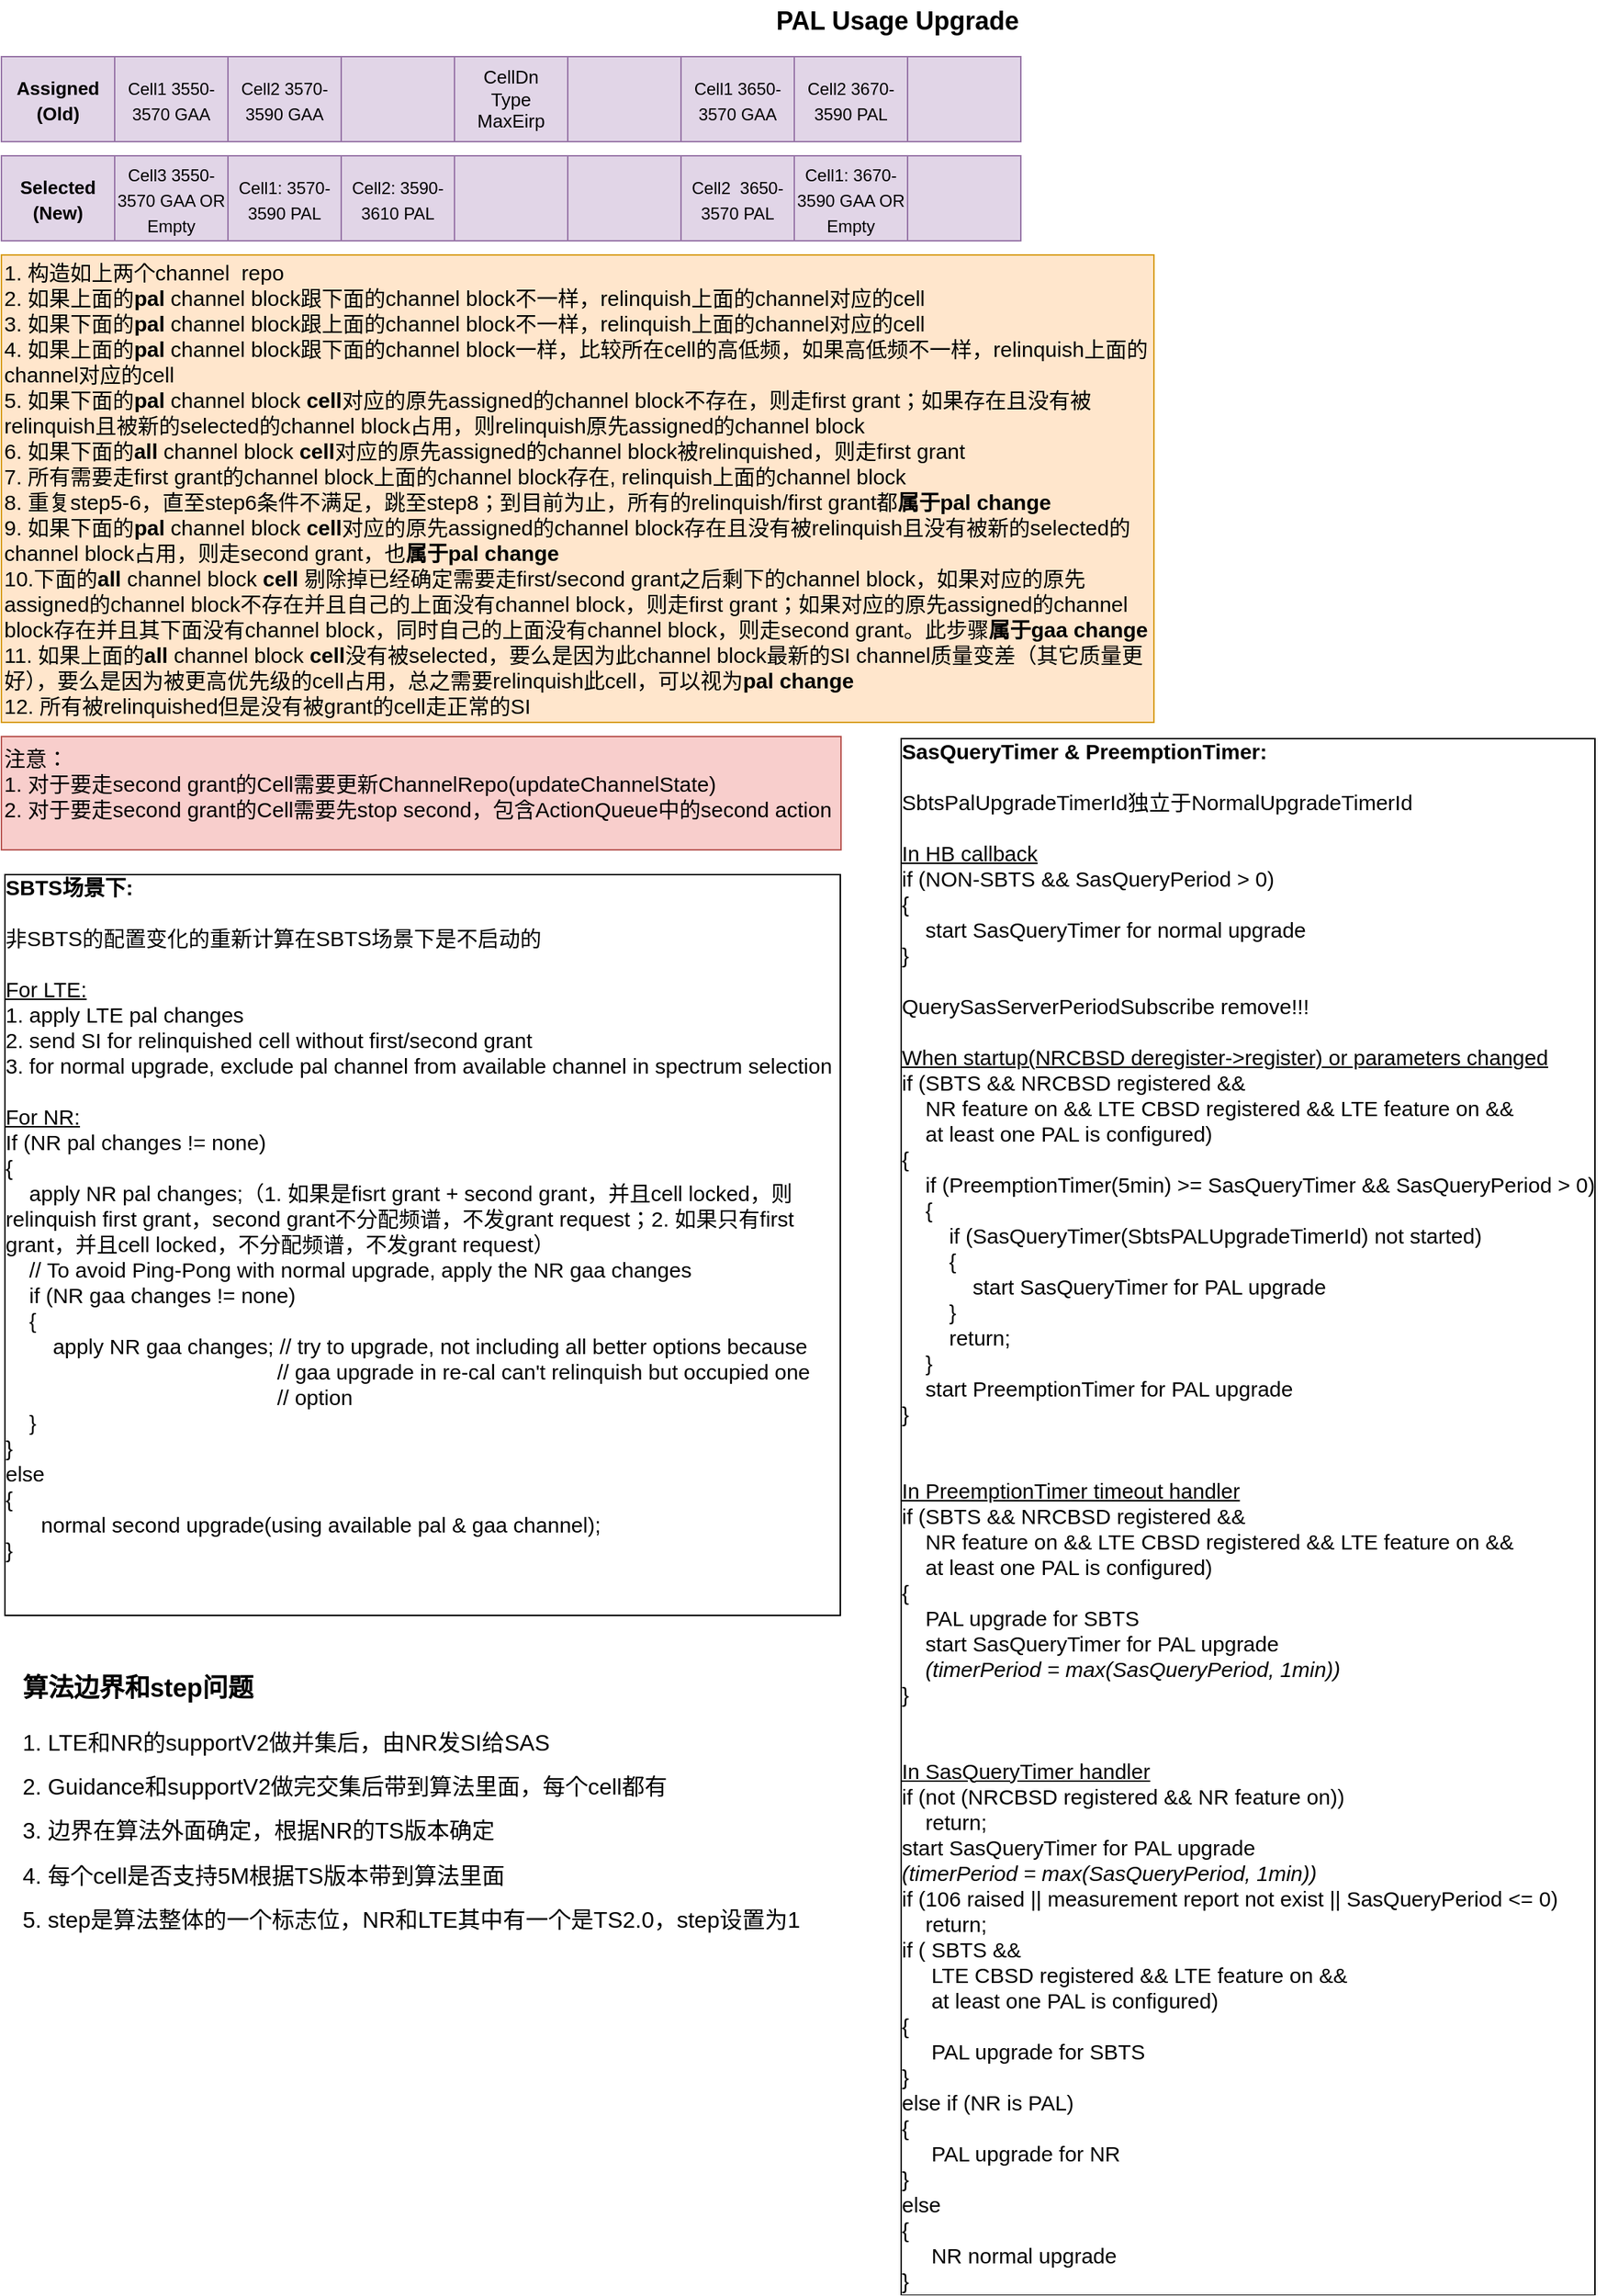 <mxfile version="18.1.3" type="github">
  <diagram id="I7b-DVMGUag0UUCmyViW" name="Page-1">
    <mxGraphModel dx="1422" dy="762" grid="1" gridSize="10" guides="1" tooltips="1" connect="1" arrows="1" fold="1" page="1" pageScale="1" pageWidth="1169" pageHeight="1654" math="0" shadow="0">
      <root>
        <mxCell id="0" />
        <mxCell id="1" parent="0" />
        <mxCell id="0SPUhZUTOxkxkWTP6AR3-1" value="1. 构造如上两个channel&amp;nbsp; repo&lt;br&gt;2. 如果上面的&lt;b&gt;pal &lt;/b&gt;channel block跟下面的channel block不一样，relinquish上面的channel对应的cell&lt;br&gt;3. 如果下面的&lt;b&gt;pal &lt;/b&gt;channel block跟上面的channel block不一样，relinquish上面的channel对应的cell&lt;br&gt;4. 如果上面的&lt;b&gt;pal &lt;/b&gt;channel block跟下面的channel block一样，比较所在cell的高低频，如果高低频不一样，relinquish上面的channel对应的cell&lt;br&gt;5. 如果下面的&lt;b&gt;pal &lt;/b&gt;channel block &lt;b&gt;cell&lt;/b&gt;对应的原先assigned的channel block不存在，则走first grant；如果存在且没有被relinquish且被新的selected的channel block占用，则relinquish原先assigned的channel block&lt;br&gt;6. 如果下面的&lt;b&gt;all &lt;/b&gt;channel block &lt;b&gt;cell&lt;/b&gt;对应的原先assigned的channel block被relinquished，则走first grant&lt;br&gt;7. 所有需要走first grant的channel block上面的channel block存在, relinquish上面的channel block&lt;br&gt;8. 重复step5-6，直至step6条件不满足，跳至step8；到目前为止，所有的relinquish/first grant都&lt;b&gt;属于pal change&lt;/b&gt;&lt;br&gt;9. 如果下面的&lt;b&gt;pal &lt;/b&gt;channel block &lt;b&gt;cell&lt;/b&gt;对应的原先assigned的channel block存在且没有被relinquish且没有被新的selected的channel block占用，则走second grant，也&lt;b&gt;属于pal change&lt;/b&gt;&lt;br&gt;10.下面的&lt;b&gt;all &lt;/b&gt;channel block &lt;b&gt;cell &lt;/b&gt;剔除掉已经确定需要走first/second grant之后剩下的channel block，如果对应的原先assigned的channel block不存在并且自己的上面没有channel block，则走first grant；如果对应的原先assigned的channel block存在并且其下面没有channel block，同时自己的上面没有channel block，则走second grant。此步骤&lt;b&gt;属于gaa change&lt;/b&gt;&lt;br&gt;11. 如果上面的&lt;b&gt;all&amp;nbsp;&lt;/b&gt;channel block &lt;b&gt;cell&lt;/b&gt;没有被selected，要么是因为此channel block最新的SI channel质量变差（其它质量更好），要么是因为被更高优先级的cell占用，总之需要relinquish此cell，可以视为&lt;b&gt;pal change&lt;/b&gt;&lt;br&gt;12. 所有被relinquished但是没有被grant的cell走正常的SI" style="rounded=0;whiteSpace=wrap;html=1;align=left;fontSize=15;fillColor=#ffe6cc;strokeColor=#d79b00;fontFamily=Helvetica;" parent="1" vertex="1">
          <mxGeometry x="7" y="190" width="814" height="330" as="geometry" />
        </mxCell>
        <mxCell id="0SPUhZUTOxkxkWTP6AR3-2" value="&lt;b&gt;&lt;span style=&quot;font-size: 13px;&quot;&gt;Assigned&lt;/span&gt;&lt;br style=&quot;font-size: 13px;&quot;&gt;&lt;span style=&quot;font-size: 13px;&quot;&gt;(Old)&lt;/span&gt;&lt;/b&gt;" style="rounded=0;whiteSpace=wrap;html=1;fontSize=15;align=center;verticalAlign=middle;fillColor=#e1d5e7;strokeColor=#9673a6;fontFamily=Helvetica;" parent="1" vertex="1">
          <mxGeometry x="7" y="50" width="80" height="60" as="geometry" />
        </mxCell>
        <mxCell id="0SPUhZUTOxkxkWTP6AR3-3" value="&lt;span style=&quot;font-size: 12px&quot;&gt;Cell1 3550-3570 GAA&lt;/span&gt;" style="rounded=0;whiteSpace=wrap;html=1;fontSize=15;align=center;verticalAlign=middle;fillColor=#e1d5e7;strokeColor=#9673a6;fontFamily=Helvetica;" parent="1" vertex="1">
          <mxGeometry x="87" y="50" width="80" height="60" as="geometry" />
        </mxCell>
        <mxCell id="0SPUhZUTOxkxkWTP6AR3-4" value="&lt;span style=&quot;font-size: 12px&quot;&gt;Cell2 3570-3590 GAA&lt;/span&gt;" style="rounded=0;whiteSpace=wrap;html=1;fontSize=15;align=center;verticalAlign=middle;fillColor=#e1d5e7;strokeColor=#9673a6;fontFamily=Helvetica;" parent="1" vertex="1">
          <mxGeometry x="167" y="50" width="80" height="60" as="geometry" />
        </mxCell>
        <mxCell id="0SPUhZUTOxkxkWTP6AR3-5" value="" style="rounded=0;whiteSpace=wrap;html=1;fontSize=15;align=center;verticalAlign=middle;fillColor=#e1d5e7;strokeColor=#9673a6;fontFamily=Helvetica;" parent="1" vertex="1">
          <mxGeometry x="247" y="50" width="80" height="60" as="geometry" />
        </mxCell>
        <mxCell id="0SPUhZUTOxkxkWTP6AR3-6" value="CellDn&lt;br&gt;Type&lt;br style=&quot;font-size: 13px&quot;&gt;MaxEirp" style="rounded=0;whiteSpace=wrap;html=1;fontSize=13;align=center;fontStyle=0;verticalAlign=middle;fillColor=#e1d5e7;strokeColor=#9673a6;fontFamily=Helvetica;" parent="1" vertex="1">
          <mxGeometry x="327" y="50" width="80" height="60" as="geometry" />
        </mxCell>
        <mxCell id="0SPUhZUTOxkxkWTP6AR3-7" value="" style="rounded=0;whiteSpace=wrap;html=1;fontSize=15;align=center;verticalAlign=middle;fillColor=#e1d5e7;strokeColor=#9673a6;fontFamily=Helvetica;" parent="1" vertex="1">
          <mxGeometry x="407" y="50" width="80" height="60" as="geometry" />
        </mxCell>
        <mxCell id="0SPUhZUTOxkxkWTP6AR3-8" value="&lt;span style=&quot;font-size: 12px&quot;&gt;Cell1 3650-3570 GAA&lt;/span&gt;" style="rounded=0;whiteSpace=wrap;html=1;fontSize=15;align=center;verticalAlign=middle;fillColor=#e1d5e7;strokeColor=#9673a6;fontFamily=Helvetica;" parent="1" vertex="1">
          <mxGeometry x="487" y="50" width="80" height="60" as="geometry" />
        </mxCell>
        <mxCell id="0SPUhZUTOxkxkWTP6AR3-9" value="&lt;span style=&quot;font-size: 12px&quot;&gt;Cell2 3670-3590 PAL&lt;/span&gt;" style="rounded=0;whiteSpace=wrap;html=1;fontSize=15;align=center;verticalAlign=middle;fillColor=#e1d5e7;strokeColor=#9673a6;fontFamily=Helvetica;" parent="1" vertex="1">
          <mxGeometry x="567" y="50" width="80" height="60" as="geometry" />
        </mxCell>
        <mxCell id="0SPUhZUTOxkxkWTP6AR3-10" value="" style="rounded=0;whiteSpace=wrap;html=1;fontSize=15;align=center;verticalAlign=middle;fillColor=#e1d5e7;strokeColor=#9673a6;fontFamily=Helvetica;" parent="1" vertex="1">
          <mxGeometry x="647" y="50" width="80" height="60" as="geometry" />
        </mxCell>
        <mxCell id="0SPUhZUTOxkxkWTP6AR3-11" value="&lt;b&gt;&lt;span style=&quot;font-size: 13px;&quot;&gt;Selected&lt;/span&gt;&lt;br style=&quot;font-size: 13px;&quot;&gt;&lt;span style=&quot;font-size: 13px;&quot;&gt;(New)&lt;/span&gt;&lt;/b&gt;" style="rounded=0;whiteSpace=wrap;html=1;fontSize=15;align=center;verticalAlign=middle;fillColor=#e1d5e7;strokeColor=#9673a6;fontFamily=Helvetica;" parent="1" vertex="1">
          <mxGeometry x="7" y="120" width="80" height="60" as="geometry" />
        </mxCell>
        <mxCell id="0SPUhZUTOxkxkWTP6AR3-12" value="&lt;span style=&quot;font-size: 12px&quot;&gt;Cell3 3550-3570 GAA OR&lt;br&gt;Empty&lt;br&gt;&lt;/span&gt;" style="rounded=0;whiteSpace=wrap;html=1;fontSize=15;align=center;verticalAlign=middle;fillColor=#e1d5e7;strokeColor=#9673a6;fontFamily=Helvetica;" parent="1" vertex="1">
          <mxGeometry x="87" y="120" width="80" height="60" as="geometry" />
        </mxCell>
        <mxCell id="0SPUhZUTOxkxkWTP6AR3-13" value="&lt;span style=&quot;font-size: 12px&quot;&gt;Cell1: 3570-3590 PAL&lt;/span&gt;" style="rounded=0;whiteSpace=wrap;html=1;fontSize=15;align=center;verticalAlign=middle;fillColor=#e1d5e7;strokeColor=#9673a6;fontFamily=Helvetica;" parent="1" vertex="1">
          <mxGeometry x="167" y="120" width="80" height="60" as="geometry" />
        </mxCell>
        <mxCell id="0SPUhZUTOxkxkWTP6AR3-14" value="&lt;span style=&quot;font-size: 12px&quot;&gt;Cell2: 3590-3610 PAL&lt;/span&gt;" style="rounded=0;whiteSpace=wrap;html=1;fontSize=15;align=center;verticalAlign=middle;fillColor=#e1d5e7;strokeColor=#9673a6;fontFamily=Helvetica;" parent="1" vertex="1">
          <mxGeometry x="247" y="120" width="80" height="60" as="geometry" />
        </mxCell>
        <mxCell id="0SPUhZUTOxkxkWTP6AR3-15" value="" style="rounded=0;whiteSpace=wrap;html=1;fontSize=15;align=center;verticalAlign=middle;fillColor=#e1d5e7;strokeColor=#9673a6;fontFamily=Helvetica;" parent="1" vertex="1">
          <mxGeometry x="327" y="120" width="80" height="60" as="geometry" />
        </mxCell>
        <mxCell id="0SPUhZUTOxkxkWTP6AR3-16" value="" style="rounded=0;whiteSpace=wrap;html=1;fontSize=15;align=center;verticalAlign=middle;fillColor=#e1d5e7;strokeColor=#9673a6;fontFamily=Helvetica;" parent="1" vertex="1">
          <mxGeometry x="407" y="120" width="80" height="60" as="geometry" />
        </mxCell>
        <mxCell id="0SPUhZUTOxkxkWTP6AR3-17" value="&lt;font style=&quot;font-size: 12px&quot;&gt;Cell2&amp;nbsp; 3650-3570 PAL&lt;/font&gt;" style="rounded=0;whiteSpace=wrap;html=1;fontSize=15;align=center;verticalAlign=middle;fillColor=#e1d5e7;strokeColor=#9673a6;fontFamily=Helvetica;" parent="1" vertex="1">
          <mxGeometry x="487" y="120" width="80" height="60" as="geometry" />
        </mxCell>
        <mxCell id="0SPUhZUTOxkxkWTP6AR3-18" value="&lt;span style=&quot;font-size: 12px&quot;&gt;Cell1: 3670-3590 GAA OR Empty&lt;/span&gt;" style="rounded=0;whiteSpace=wrap;html=1;fontSize=15;align=center;verticalAlign=middle;fillColor=#e1d5e7;strokeColor=#9673a6;fontFamily=Helvetica;" parent="1" vertex="1">
          <mxGeometry x="567" y="120" width="80" height="60" as="geometry" />
        </mxCell>
        <mxCell id="0SPUhZUTOxkxkWTP6AR3-19" value="" style="rounded=0;whiteSpace=wrap;html=1;fontSize=15;align=center;verticalAlign=middle;fillColor=#e1d5e7;strokeColor=#9673a6;fontFamily=Helvetica;" parent="1" vertex="1">
          <mxGeometry x="647" y="120" width="80" height="60" as="geometry" />
        </mxCell>
        <mxCell id="0SPUhZUTOxkxkWTP6AR3-22" value="PAL Usage Upgrade" style="text;html=1;strokeColor=none;fillColor=none;align=center;verticalAlign=middle;whiteSpace=wrap;rounded=0;fontSize=18;fontColor=#000000;fontStyle=1;fontFamily=Helvetica;" parent="1" vertex="1">
          <mxGeometry x="530" y="10" width="220" height="30" as="geometry" />
        </mxCell>
        <mxCell id="0SPUhZUTOxkxkWTP6AR3-23" value="&lt;font style=&quot;font-size: 15px&quot;&gt;注意：&lt;br&gt;1. 对于要走second grant的Cell需要更新ChannelRepo(updateChannelState)&lt;br&gt;2. 对于要走second grant的Cell需要先stop second，包含ActionQueue中的second action&lt;br&gt;&lt;/font&gt;" style="text;html=1;strokeColor=#b85450;fillColor=#f8cecc;align=left;verticalAlign=top;whiteSpace=wrap;rounded=0;fontSize=14;fontFamily=Helvetica;" parent="1" vertex="1">
          <mxGeometry x="7" y="530" width="593" height="80" as="geometry" />
        </mxCell>
        <mxCell id="e3JJVRDGPqxO4OqVIrgf-2" value="&lt;font style=&quot;font-size: 15px;&quot;&gt;&lt;font style=&quot;font-size: 15px;&quot;&gt;&lt;b style=&quot;&quot;&gt;SBTS场景下:&lt;/b&gt;&lt;br style=&quot;&quot;&gt;&lt;br&gt;非SBTS的配置变化的重新计算在SBTS场景下是不启动的&lt;br&gt;&lt;br&gt;&lt;u style=&quot;&quot;&gt;For LTE:&lt;/u&gt;&lt;br style=&quot;&quot;&gt;1. apply LTE pal changes&lt;br style=&quot;&quot;&gt;2. send SI for relinquished cell without first/second grant&lt;br style=&quot;&quot;&gt;3. for normal upgrade, exclude pal channel from available channel in spectrum selection&amp;nbsp;&lt;br style=&quot;&quot;&gt;&lt;br style=&quot;&quot;&gt;&lt;u style=&quot;&quot;&gt;For NR:&lt;/u&gt;&lt;/font&gt;&lt;br style=&quot;&quot;&gt;If (NR pal changes != none)&lt;br style=&quot;&quot;&gt;{&lt;br style=&quot;&quot;&gt;&amp;nbsp; &amp;nbsp; apply NR pal changes;（1. 如果是fisrt grant + second grant，并且cell locked，则relinquish first grant，second grant不分配频谱，不发grant request；2. 如果只有first grant，并且cell locked，不分配频谱，不发grant request）&lt;br&gt;&amp;nbsp; &amp;nbsp; // To avoid Ping-Pong with normal upgrade, apply the&amp;nbsp;NR gaa changes&lt;br style=&quot;&quot;&gt;&amp;nbsp; &amp;nbsp; if (NR gaa changes != none)&lt;br style=&quot;&quot;&gt;&amp;nbsp; &amp;nbsp; {&lt;br style=&quot;&quot;&gt;&amp;nbsp; &amp;nbsp; &amp;nbsp; &amp;nbsp; apply NR gaa changes; // try to upgrade, not including all better options because&amp;nbsp;&lt;br&gt;&amp;nbsp; &amp;nbsp; &amp;nbsp; &amp;nbsp; &amp;nbsp; &amp;nbsp; &amp;nbsp; &amp;nbsp; &amp;nbsp; &amp;nbsp; &amp;nbsp; &amp;nbsp; &amp;nbsp; &amp;nbsp; &amp;nbsp; &amp;nbsp; &amp;nbsp; &amp;nbsp; &amp;nbsp; &amp;nbsp; &amp;nbsp; &amp;nbsp; &amp;nbsp; // gaa upgrade in re-cal can&#39;t relinquish but occupied one&amp;nbsp; &amp;nbsp; &amp;nbsp; &amp;nbsp; &amp;nbsp; &amp;nbsp; &amp;nbsp; &amp;nbsp; &amp;nbsp; &amp;nbsp; &amp;nbsp; &amp;nbsp; &amp;nbsp; &amp;nbsp; &amp;nbsp; &amp;nbsp; &amp;nbsp; &amp;nbsp; &amp;nbsp; &amp;nbsp; &amp;nbsp; &amp;nbsp; &amp;nbsp; &amp;nbsp; &amp;nbsp; &amp;nbsp; // option&lt;br style=&quot;&quot;&gt;&amp;nbsp; &amp;nbsp; }&lt;br style=&quot;&quot;&gt;}&lt;br style=&quot;&quot;&gt;else&lt;br style=&quot;&quot;&gt;{&lt;br style=&quot;&quot;&gt;&amp;nbsp; &amp;nbsp; &amp;nbsp; normal second upgrade(using available pal &amp;amp; gaa channel);&lt;br style=&quot;&quot;&gt;}&lt;br&gt;&lt;br&gt;&lt;br&gt;&lt;/font&gt;" style="text;html=1;strokeColor=none;fillColor=none;align=left;verticalAlign=top;whiteSpace=wrap;rounded=0;fontSize=14;fontFamily=Helvetica;labelBorderColor=default;labelBackgroundColor=none;sketch=0;shadow=0;glass=0;" parent="1" vertex="1">
          <mxGeometry x="7" y="620" width="593" height="540" as="geometry" />
        </mxCell>
        <mxCell id="syBKgrgxoMQ6-uX4aRrQ-3" value="&lt;div style=&quot;font-size: 15px;&quot;&gt;&lt;font style=&quot;font-size: 15px;&quot;&gt;&lt;b style=&quot;&quot;&gt;SasQueryTimer &amp;amp; PreemptionTimer:&lt;/b&gt;&lt;/font&gt;&lt;/div&gt;&lt;div style=&quot;font-size: 15px;&quot;&gt;&lt;br&gt;&lt;/div&gt;&lt;div style=&quot;font-size: 15px;&quot;&gt;&lt;font style=&quot;font-size: 15px;&quot;&gt;SbtsPalUpgradeTimerId独立于NormalUpgradeTimerId&lt;/font&gt;&lt;/div&gt;&lt;div style=&quot;font-size: 15px;&quot;&gt;&lt;font style=&quot;font-size: 15px;&quot;&gt;&lt;br&gt;&lt;/font&gt;&lt;/div&gt;&lt;div style=&quot;font-size: 15px;&quot;&gt;&lt;font style=&quot;font-size: 15px;&quot;&gt;&lt;u&gt;In HB callback&lt;/u&gt;&lt;/font&gt;&lt;/div&gt;&lt;div style=&quot;font-size: 15px;&quot;&gt;&lt;font style=&quot;font-size: 15px;&quot;&gt;if (NON-SBTS &amp;amp;&amp;amp; SasQueryPeriod &amp;gt; 0)&lt;/font&gt;&lt;/div&gt;&lt;div style=&quot;font-size: 15px;&quot;&gt;&lt;font style=&quot;font-size: 15px;&quot;&gt;{&lt;/font&gt;&lt;/div&gt;&lt;div style=&quot;font-size: 15px;&quot;&gt;&lt;font style=&quot;font-size: 15px;&quot;&gt;&amp;nbsp; &amp;nbsp; start SasQueryTimer for normal upgrade&lt;/font&gt;&lt;/div&gt;&lt;div style=&quot;font-size: 15px;&quot;&gt;&lt;font style=&quot;font-size: 15px;&quot;&gt;}&lt;/font&gt;&lt;/div&gt;&lt;div style=&quot;font-size: 15px;&quot;&gt;&lt;font style=&quot;font-size: 15px;&quot;&gt;&lt;br&gt;&lt;/font&gt;&lt;/div&gt;&lt;div style=&quot;font-size: 15px;&quot;&gt;&lt;font style=&quot;font-size: 15px;&quot;&gt;QuerySasServerPeriodSubscribe remove!!!&lt;/font&gt;&lt;/div&gt;&lt;div style=&quot;font-size: 15px;&quot;&gt;&lt;font style=&quot;font-size: 15px;&quot;&gt;&lt;br&gt;&lt;/font&gt;&lt;/div&gt;&lt;div style=&quot;font-size: 15px;&quot;&gt;&lt;font style=&quot;font-size: 15px;&quot;&gt;&lt;u&gt;When startup(NRCBSD deregister-&amp;gt;register) or parameters changed&lt;/u&gt;&lt;/font&gt;&lt;/div&gt;&lt;div style=&quot;font-size: 15px;&quot;&gt;&lt;div&gt;&lt;font style=&quot;font-size: 15px;&quot;&gt;if (SBTS &amp;amp;&amp;amp; NRCBSD registered &amp;amp;&amp;amp;&lt;/font&gt;&lt;/div&gt;&lt;font style=&quot;font-size: 15px;&quot;&gt;&amp;nbsp; &amp;nbsp; NR feature on &amp;amp;&amp;amp; LTE CBSD registered &amp;amp;&amp;amp; LTE feature on &amp;amp;&amp;amp;&lt;br&gt;&amp;nbsp; &amp;nbsp; at least one PAL is configured&lt;span style=&quot;background-color: initial;&quot;&gt;)&lt;/span&gt;&lt;br&gt;&lt;/font&gt;&lt;/div&gt;&lt;div style=&quot;font-size: 15px;&quot;&gt;&lt;font style=&quot;font-size: 15px;&quot;&gt;{&lt;/font&gt;&lt;/div&gt;&lt;div style=&quot;font-size: 15px;&quot;&gt;&lt;font style=&quot;font-size: 15px;&quot;&gt;&amp;nbsp; &amp;nbsp; if (PreemptionTimer(5min) &amp;gt;= SasQueryTimer &amp;amp;&amp;amp; SasQueryPeriod&amp;nbsp;&amp;gt; 0)&lt;/font&gt;&lt;/div&gt;&lt;div style=&quot;font-size: 15px;&quot;&gt;&lt;font style=&quot;font-size: 15px;&quot;&gt;&amp;nbsp; &amp;nbsp; {&lt;/font&gt;&lt;/div&gt;&lt;div style=&quot;font-size: 15px;&quot;&gt;&lt;font style=&quot;font-size: 15px;&quot;&gt;&amp;nbsp; &amp;nbsp; &amp;nbsp; &amp;nbsp; if (SasQueryTimer(SbtsPALUpgradeTimerId) not started)&lt;/font&gt;&lt;/div&gt;&lt;div style=&quot;font-size: 15px;&quot;&gt;&lt;font style=&quot;font-size: 15px;&quot;&gt;&amp;nbsp; &amp;nbsp; &amp;nbsp; &amp;nbsp; {&lt;/font&gt;&lt;/div&gt;&lt;div style=&quot;font-size: 15px;&quot;&gt;&lt;font style=&quot;font-size: 15px;&quot;&gt;&amp;nbsp; &amp;nbsp; &amp;nbsp; &amp;nbsp; &amp;nbsp; &amp;nbsp; start SasQueryTimer for PAL upgrade&lt;/font&gt;&lt;/div&gt;&lt;div style=&quot;font-size: 15px;&quot;&gt;&lt;font style=&quot;font-size: 15px;&quot;&gt;&amp;nbsp; &amp;nbsp; &amp;nbsp; &amp;nbsp; }&lt;/font&gt;&lt;/div&gt;&lt;div style=&quot;font-size: 15px;&quot;&gt;&lt;font style=&quot;font-size: 15px;&quot;&gt;&amp;nbsp; &amp;nbsp; &amp;nbsp; &amp;nbsp; return;&lt;/font&gt;&lt;/div&gt;&lt;div style=&quot;font-size: 15px;&quot;&gt;&lt;font style=&quot;font-size: 15px;&quot;&gt;&amp;nbsp; &amp;nbsp; }&lt;/font&gt;&lt;/div&gt;&lt;div style=&quot;font-size: 15px;&quot;&gt;&lt;font style=&quot;font-size: 15px;&quot;&gt;&amp;nbsp; &amp;nbsp; start PreemptionTimer for PAL upgrade&lt;/font&gt;&lt;/div&gt;&lt;div style=&quot;font-size: 15px;&quot;&gt;&lt;font style=&quot;font-size: 15px;&quot;&gt;}&lt;/font&gt;&lt;/div&gt;&lt;div style=&quot;font-size: 15px;&quot;&gt;&lt;font style=&quot;font-size: 15px;&quot;&gt;&lt;br&gt;&lt;/font&gt;&lt;/div&gt;&lt;div style=&quot;font-size: 15px;&quot;&gt;&lt;font style=&quot;font-size: 15px;&quot;&gt;&lt;br&gt;&lt;/font&gt;&lt;/div&gt;&lt;div style=&quot;font-size: 15px;&quot;&gt;&lt;font style=&quot;font-size: 15px;&quot;&gt;&lt;u&gt;In PreemptionTimer timeout handler&lt;/u&gt;&lt;/font&gt;&lt;/div&gt;&lt;div style=&quot;font-size: 15px;&quot;&gt;&lt;font style=&quot;font-size: 15px;&quot;&gt;if (SBTS &amp;amp;&amp;amp; NRCBSD registered &amp;amp;&amp;amp;&lt;/font&gt;&lt;/div&gt;&lt;font style=&quot;font-size: 15px;&quot;&gt;&amp;nbsp; &amp;nbsp; NR feature on &amp;amp;&amp;amp; LTE CBSD registered &amp;amp;&amp;amp; LTE feature on &amp;amp;&amp;amp;&lt;br&gt;&amp;nbsp; &amp;nbsp; at least one PAL is configured&lt;span style=&quot;background-color: initial;&quot;&gt;)&lt;/span&gt;&lt;br&gt;&lt;/font&gt;&lt;div style=&quot;font-size: 15px;&quot;&gt;&lt;font style=&quot;font-size: 15px;&quot;&gt;{&lt;/font&gt;&lt;/div&gt;&lt;div style=&quot;font-size: 15px;&quot;&gt;&lt;font style=&quot;font-size: 15px;&quot;&gt;&amp;nbsp; &amp;nbsp; PAL upgrade for SBTS&lt;/font&gt;&lt;/div&gt;&lt;div style=&quot;font-size: 15px;&quot;&gt;&lt;font style=&quot;font-size: 15px;&quot;&gt;&amp;nbsp; &amp;nbsp; start SasQueryTimer for PAL upgrade&amp;nbsp;&lt;/font&gt;&lt;/div&gt;&lt;div style=&quot;font-size: 15px;&quot;&gt;&lt;font style=&quot;font-size: 15px;&quot;&gt;&amp;nbsp; &amp;nbsp; &lt;i&gt;(timerPeriod = max(SasQueryPeriod, 1min))&lt;/i&gt;&lt;/font&gt;&lt;/div&gt;&lt;div style=&quot;font-size: 15px;&quot;&gt;&lt;font style=&quot;font-size: 15px;&quot;&gt;}&lt;/font&gt;&lt;/div&gt;&lt;div style=&quot;font-size: 15px;&quot;&gt;&lt;font style=&quot;font-size: 15px;&quot;&gt;&lt;br&gt;&lt;/font&gt;&lt;/div&gt;&lt;div style=&quot;font-size: 15px;&quot;&gt;&lt;font style=&quot;font-size: 15px;&quot;&gt;&lt;br&gt;&lt;/font&gt;&lt;/div&gt;&lt;div style=&quot;font-size: 15px;&quot;&gt;&lt;font style=&quot;font-size: 15px;&quot;&gt;&lt;u&gt;In SasQueryTimer handler&lt;/u&gt;&lt;/font&gt;&lt;/div&gt;&lt;div style=&quot;font-size: 15px;&quot;&gt;&lt;div&gt;&lt;font style=&quot;font-size: 15px;&quot;&gt;if (not (NRCBSD registered &amp;amp;&amp;amp; NR feature on))&lt;/font&gt;&lt;/div&gt;&lt;div&gt;&lt;font style=&quot;font-size: 15px;&quot;&gt;&amp;nbsp; &amp;nbsp; return;&lt;/font&gt;&lt;/div&gt;&lt;div&gt;&lt;font style=&quot;font-size: 15px;&quot;&gt;start SasQueryTimer for PAL upgrade&lt;/font&gt;&lt;/div&gt;&lt;div&gt;&lt;font style=&quot;font-size: 15px;&quot;&gt;&lt;i style=&quot;&quot;&gt;(timerPeriod = max(SasQueryPeriod, 1min))&lt;/i&gt;&lt;/font&gt;&lt;/div&gt;&lt;div&gt;&lt;font style=&quot;font-size: 15px;&quot;&gt;if (106 raised || measurement report not exist ||&amp;nbsp;&lt;/font&gt;&lt;span style=&quot;background-color: initial;&quot;&gt;SasQueryPeriod &amp;lt;= 0)&lt;/span&gt;&lt;/div&gt;&lt;div&gt;&lt;font style=&quot;font-size: 15px;&quot;&gt;&amp;nbsp; &amp;nbsp; return;&lt;/font&gt;&lt;/div&gt;&lt;div&gt;&lt;font style=&quot;font-size: 15px;&quot;&gt;if ( SBTS &amp;amp;&amp;amp;&lt;/font&gt;&lt;/div&gt;&lt;div&gt;&lt;font style=&quot;font-size: 15px;&quot;&gt;&amp;nbsp; &amp;nbsp; &amp;nbsp;LTE CBSD registered &amp;amp;&amp;amp; LTE feature on &amp;amp;&amp;amp;&lt;/font&gt;&lt;/div&gt;&lt;div&gt;&lt;font style=&quot;font-size: 15px;&quot;&gt;&amp;nbsp; &amp;nbsp; &amp;nbsp;at least one PAL is configured)&lt;/font&gt;&lt;/div&gt;&lt;div&gt;&lt;font style=&quot;font-size: 15px;&quot;&gt;{&lt;/font&gt;&lt;/div&gt;&lt;div&gt;&lt;font style=&quot;font-size: 15px;&quot;&gt;&amp;nbsp; &amp;nbsp; &amp;nbsp;PAL upgrade for SBTS&lt;/font&gt;&lt;/div&gt;&lt;div&gt;&lt;font style=&quot;font-size: 15px;&quot;&gt;}&lt;/font&gt;&lt;/div&gt;&lt;div&gt;&lt;font style=&quot;font-size: 15px;&quot;&gt;else if (NR is PAL)&lt;/font&gt;&lt;/div&gt;&lt;div&gt;&lt;font style=&quot;font-size: 15px;&quot;&gt;{&lt;/font&gt;&lt;/div&gt;&lt;div&gt;&lt;font style=&quot;font-size: 15px;&quot;&gt;&amp;nbsp; &amp;nbsp; &amp;nbsp;PAL upgrade for NR&lt;/font&gt;&lt;/div&gt;&lt;div&gt;&lt;font style=&quot;font-size: 15px;&quot;&gt;}&lt;/font&gt;&lt;/div&gt;&lt;div&gt;&lt;font style=&quot;font-size: 15px;&quot;&gt;else&lt;/font&gt;&lt;/div&gt;&lt;div&gt;&lt;font style=&quot;font-size: 15px;&quot;&gt;{&lt;/font&gt;&lt;/div&gt;&lt;div&gt;&lt;font style=&quot;font-size: 15px;&quot;&gt;&amp;nbsp; &amp;nbsp; &amp;nbsp;NR normal upgrade&lt;/font&gt;&lt;/div&gt;&lt;div&gt;&lt;font style=&quot;font-size: 15px;&quot;&gt;}&lt;/font&gt;&lt;/div&gt;&lt;/div&gt;" style="text;html=1;strokeColor=none;fillColor=none;align=left;verticalAlign=middle;whiteSpace=wrap;rounded=0;sketch=0;shadow=0;labelBorderColor=default;" parent="1" vertex="1">
          <mxGeometry x="640" y="530" width="500" height="1100" as="geometry" />
        </mxCell>
        <mxCell id="aZQy9z5KoJW2rQ2fTfH0-2" value="&lt;h1&gt;&lt;font style=&quot;font-size: 18px;&quot;&gt;算法边界和step问题&lt;/font&gt;&lt;/h1&gt;&lt;p&gt;&lt;font size=&quot;3&quot;&gt;1. LTE和NR的supportV2做并集后，由NR发SI给SAS&lt;/font&gt;&lt;/p&gt;&lt;p&gt;&lt;font size=&quot;3&quot;&gt;2. Guidance和supportV2做完交集后带到算法里面，每个cell都有&lt;/font&gt;&lt;/p&gt;&lt;p&gt;&lt;font size=&quot;3&quot;&gt;3.&amp;nbsp;边界在算法外面确定，根据NR的TS版本确定&lt;/font&gt;&lt;/p&gt;&lt;p&gt;&lt;font size=&quot;3&quot;&gt;&lt;span style=&quot;background-color: initial;&quot;&gt;4. 每个cell是否支持5M根据TS版本带到算法里面&lt;/span&gt;&lt;span style=&quot;background-color: initial;&quot;&gt;&amp;nbsp; &amp;nbsp; &amp;nbsp; &amp;nbsp; &amp;nbsp; &amp;nbsp; &amp;nbsp; &amp;nbsp; &amp;nbsp; &amp;nbsp; &amp;nbsp; &amp;nbsp; &amp;nbsp; &amp;nbsp; &amp;nbsp; &amp;nbsp; &amp;nbsp; &amp;nbsp; &amp;nbsp; &amp;nbsp;&amp;nbsp;&lt;/span&gt;&lt;/font&gt;&lt;/p&gt;&lt;font size=&quot;3&quot;&gt;5. step是算法整体的一个标志位，NR和LTE其中有一个是TS2.0，step设置为1&amp;nbsp;&lt;/font&gt;" style="text;html=1;strokeColor=none;fillColor=none;spacing=5;spacingTop=-20;whiteSpace=wrap;overflow=hidden;rounded=0;" vertex="1" parent="1">
          <mxGeometry x="17" y="1180" width="593" height="210" as="geometry" />
        </mxCell>
      </root>
    </mxGraphModel>
  </diagram>
</mxfile>
